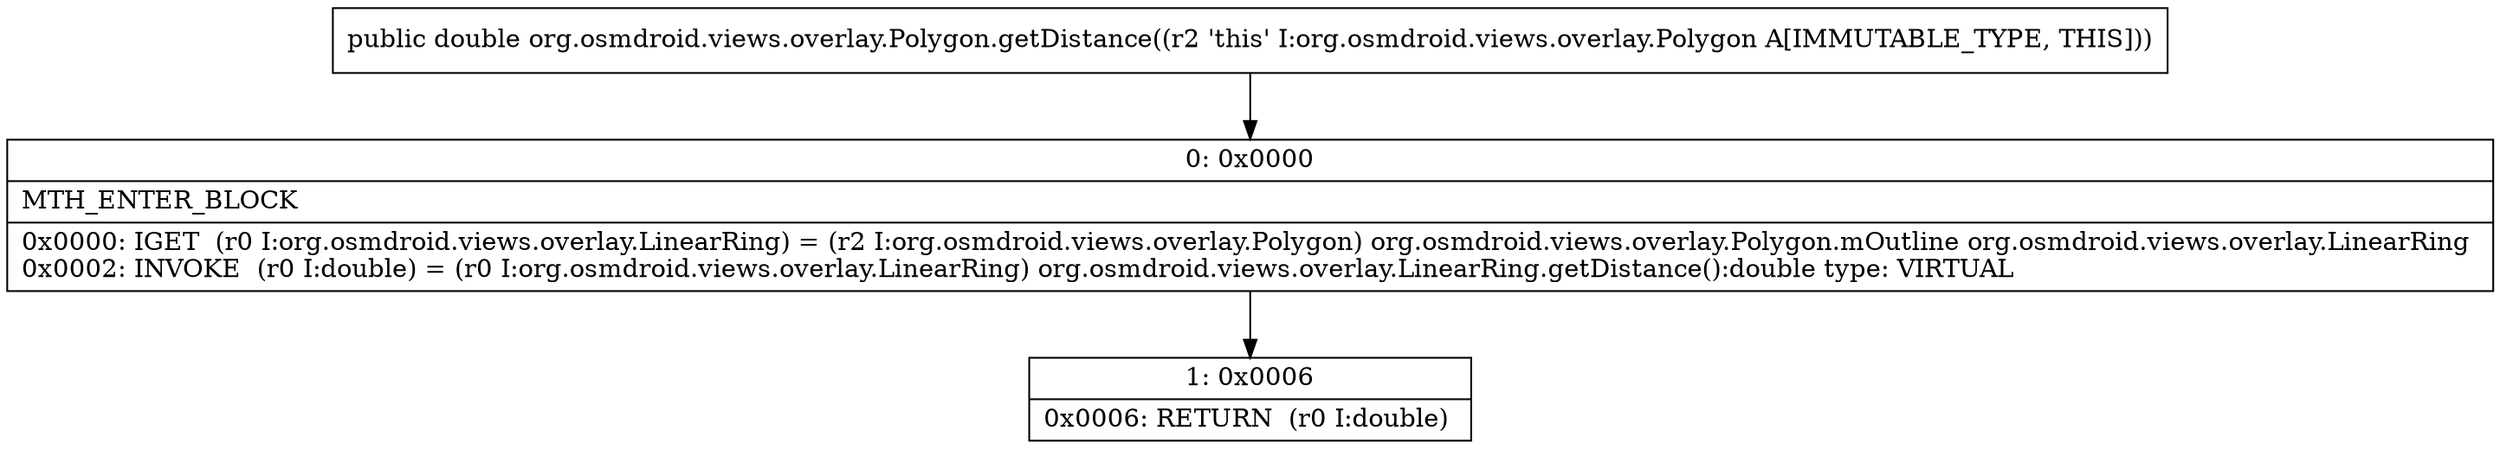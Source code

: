 digraph "CFG fororg.osmdroid.views.overlay.Polygon.getDistance()D" {
Node_0 [shape=record,label="{0\:\ 0x0000|MTH_ENTER_BLOCK\l|0x0000: IGET  (r0 I:org.osmdroid.views.overlay.LinearRing) = (r2 I:org.osmdroid.views.overlay.Polygon) org.osmdroid.views.overlay.Polygon.mOutline org.osmdroid.views.overlay.LinearRing \l0x0002: INVOKE  (r0 I:double) = (r0 I:org.osmdroid.views.overlay.LinearRing) org.osmdroid.views.overlay.LinearRing.getDistance():double type: VIRTUAL \l}"];
Node_1 [shape=record,label="{1\:\ 0x0006|0x0006: RETURN  (r0 I:double) \l}"];
MethodNode[shape=record,label="{public double org.osmdroid.views.overlay.Polygon.getDistance((r2 'this' I:org.osmdroid.views.overlay.Polygon A[IMMUTABLE_TYPE, THIS])) }"];
MethodNode -> Node_0;
Node_0 -> Node_1;
}

